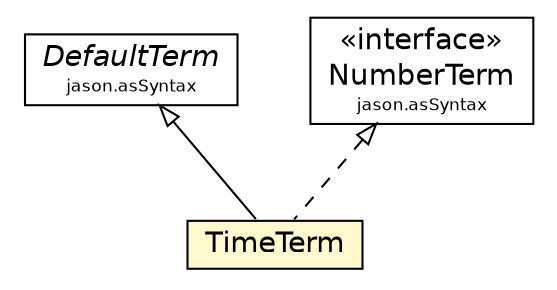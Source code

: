 #!/usr/local/bin/dot
#
# Class diagram 
# Generated by UMLGraph version R5_6_6-1-g9240c4 (http://www.umlgraph.org/)
#

digraph G {
	edge [fontname="Helvetica",fontsize=10,labelfontname="Helvetica",labelfontsize=10];
	node [fontname="Helvetica",fontsize=10,shape=plaintext];
	nodesep=0.25;
	ranksep=0.5;
	// npl.TimeTerm
	c12005 [label=<<table title="npl.TimeTerm" border="0" cellborder="1" cellspacing="0" cellpadding="2" port="p" bgcolor="lemonChiffon" href="./TimeTerm.html">
		<tr><td><table border="0" cellspacing="0" cellpadding="1">
<tr><td align="center" balign="center"> TimeTerm </td></tr>
		</table></td></tr>
		</table>>, URL="./TimeTerm.html", fontname="Helvetica", fontcolor="black", fontsize=14.0];
	//npl.TimeTerm extends jason.asSyntax.DefaultTerm
	c12049:p -> c12005:p [dir=back,arrowtail=empty];
	//npl.TimeTerm implements jason.asSyntax.NumberTerm
	c12050:p -> c12005:p [dir=back,arrowtail=empty,style=dashed];
	// jason.asSyntax.DefaultTerm
	c12049 [label=<<table title="jason.asSyntax.DefaultTerm" border="0" cellborder="1" cellspacing="0" cellpadding="2" port="p" href="http://java.sun.com/j2se/1.4.2/docs/api/jason/asSyntax/DefaultTerm.html">
		<tr><td><table border="0" cellspacing="0" cellpadding="1">
<tr><td align="center" balign="center"><font face="Helvetica-Oblique"> DefaultTerm </font></td></tr>
<tr><td align="center" balign="center"><font point-size="8.0"> jason.asSyntax </font></td></tr>
		</table></td></tr>
		</table>>, URL="http://java.sun.com/j2se/1.4.2/docs/api/jason/asSyntax/DefaultTerm.html", fontname="Helvetica", fontcolor="black", fontsize=14.0];
	// jason.asSyntax.NumberTerm
	c12050 [label=<<table title="jason.asSyntax.NumberTerm" border="0" cellborder="1" cellspacing="0" cellpadding="2" port="p" href="http://java.sun.com/j2se/1.4.2/docs/api/jason/asSyntax/NumberTerm.html">
		<tr><td><table border="0" cellspacing="0" cellpadding="1">
<tr><td align="center" balign="center"> &#171;interface&#187; </td></tr>
<tr><td align="center" balign="center"> NumberTerm </td></tr>
<tr><td align="center" balign="center"><font point-size="8.0"> jason.asSyntax </font></td></tr>
		</table></td></tr>
		</table>>, URL="http://java.sun.com/j2se/1.4.2/docs/api/jason/asSyntax/NumberTerm.html", fontname="Helvetica", fontcolor="black", fontsize=14.0];
}

